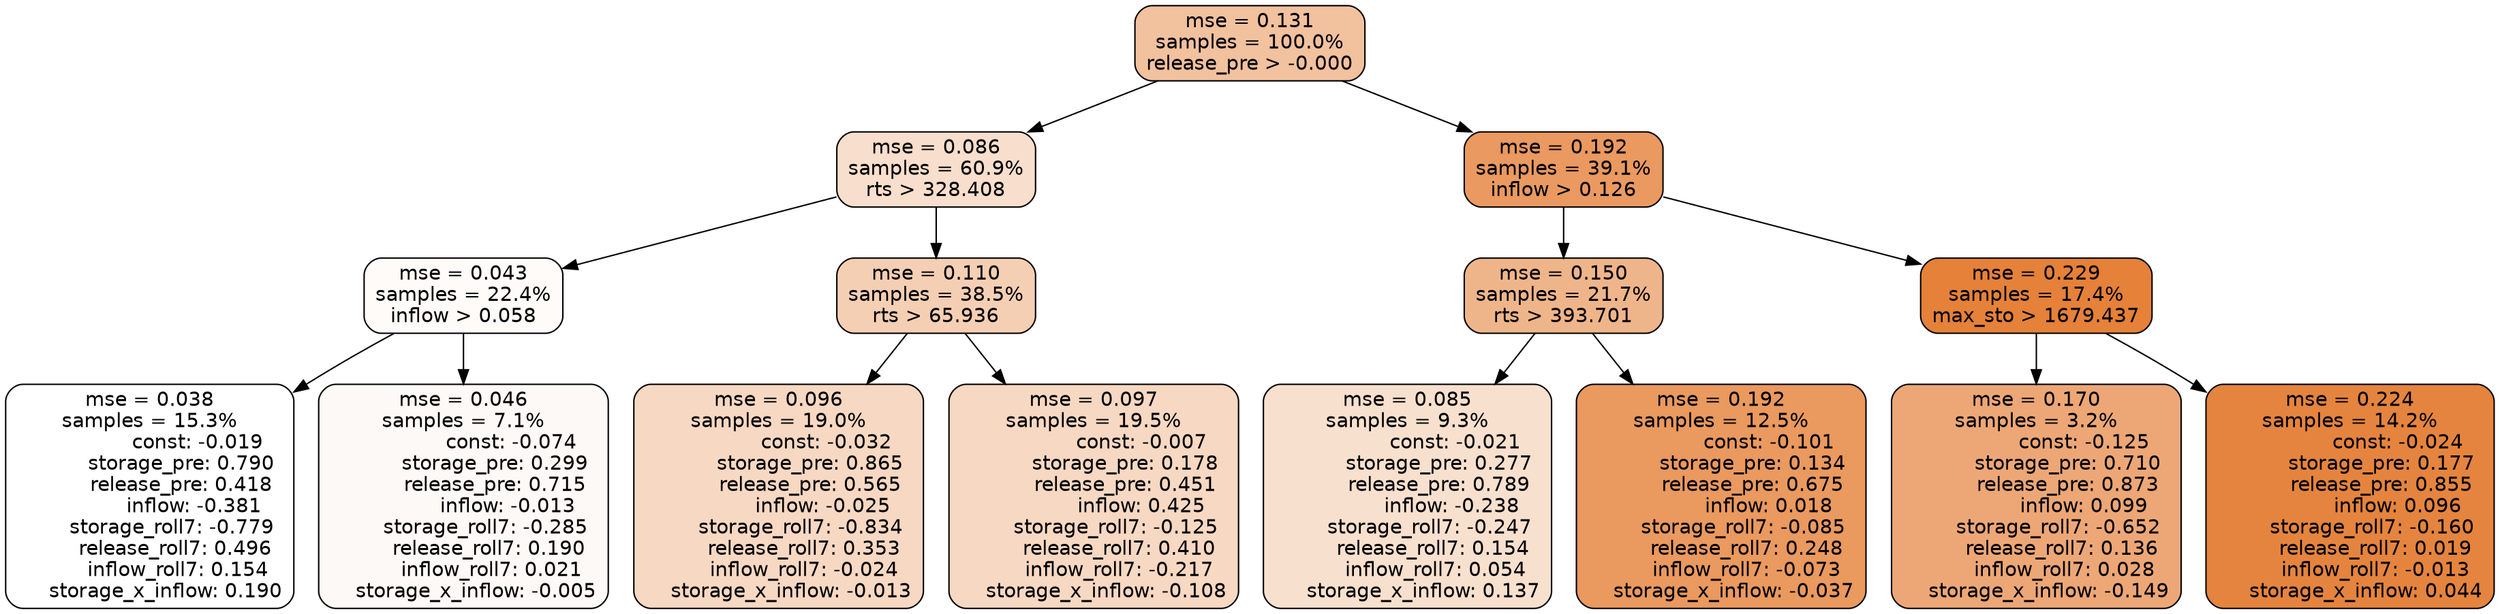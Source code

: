 digraph tree {
node [shape=rectangle, style="filled, rounded", color="black", fontname=helvetica] ;
edge [fontname=helvetica] ;
	"0" [label="mse = 0.131
samples = 100.0%
release_pre > -0.000", fillcolor="#f2c19e"]
	"1" [label="mse = 0.086
samples = 60.9%
rts > 328.408", fillcolor="#f8decc"]
	"8" [label="mse = 0.192
samples = 39.1%
inflow > 0.126", fillcolor="#ea9960"]
	"5" [label="mse = 0.043
samples = 22.4%
inflow > 0.058", fillcolor="#fefbf9"]
	"2" [label="mse = 0.110
samples = 38.5%
rts > 65.936", fillcolor="#f5cfb4"]
	"9" [label="mse = 0.150
samples = 21.7%
rts > 393.701", fillcolor="#efb58a"]
	"12" [label="mse = 0.229
samples = 17.4%
max_sto > 1679.437", fillcolor="#e58139"]
	"6" [label="mse = 0.038
samples = 15.3%
               const: -0.019
          storage_pre: 0.790
          release_pre: 0.418
              inflow: -0.381
       storage_roll7: -0.779
        release_roll7: 0.496
         inflow_roll7: 0.154
     storage_x_inflow: 0.190", fillcolor="#ffffff"]
	"7" [label="mse = 0.046
samples = 7.1%
               const: -0.074
          storage_pre: 0.299
          release_pre: 0.715
              inflow: -0.013
       storage_roll7: -0.285
        release_roll7: 0.190
         inflow_roll7: 0.021
    storage_x_inflow: -0.005", fillcolor="#fdf9f6"]
	"4" [label="mse = 0.096
samples = 19.0%
               const: -0.032
          storage_pre: 0.865
          release_pre: 0.565
              inflow: -0.025
       storage_roll7: -0.834
        release_roll7: 0.353
        inflow_roll7: -0.024
    storage_x_inflow: -0.013", fillcolor="#f7d8c2"]
	"3" [label="mse = 0.097
samples = 19.5%
               const: -0.007
          storage_pre: 0.178
          release_pre: 0.451
               inflow: 0.425
       storage_roll7: -0.125
        release_roll7: 0.410
        inflow_roll7: -0.217
    storage_x_inflow: -0.108", fillcolor="#f7d8c2"]
	"11" [label="mse = 0.085
samples = 9.3%
               const: -0.021
          storage_pre: 0.277
          release_pre: 0.789
              inflow: -0.238
       storage_roll7: -0.247
        release_roll7: 0.154
         inflow_roll7: 0.054
     storage_x_inflow: 0.137", fillcolor="#f8e0ce"]
	"10" [label="mse = 0.192
samples = 12.5%
               const: -0.101
          storage_pre: 0.134
          release_pre: 0.675
               inflow: 0.018
       storage_roll7: -0.085
        release_roll7: 0.248
        inflow_roll7: -0.073
    storage_x_inflow: -0.037", fillcolor="#ea995f"]
	"14" [label="mse = 0.170
samples = 3.2%
               const: -0.125
          storage_pre: 0.710
          release_pre: 0.873
               inflow: 0.099
       storage_roll7: -0.652
        release_roll7: 0.136
         inflow_roll7: 0.028
    storage_x_inflow: -0.149", fillcolor="#eda776"]
	"13" [label="mse = 0.224
samples = 14.2%
               const: -0.024
          storage_pre: 0.177
          release_pre: 0.855
               inflow: 0.096
       storage_roll7: -0.160
        release_roll7: 0.019
        inflow_roll7: -0.013
     storage_x_inflow: 0.044", fillcolor="#e5843e"]

	"0" -> "1"
	"0" -> "8"
	"1" -> "2"
	"1" -> "5"
	"8" -> "9"
	"8" -> "12"
	"5" -> "6"
	"5" -> "7"
	"2" -> "3"
	"2" -> "4"
	"9" -> "10"
	"9" -> "11"
	"12" -> "13"
	"12" -> "14"
}